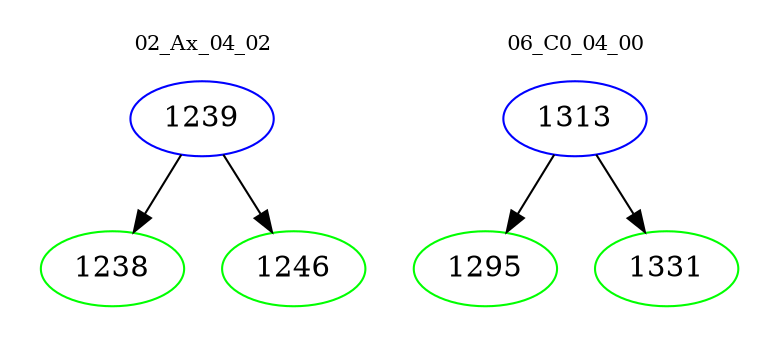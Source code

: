 digraph{
subgraph cluster_0 {
color = white
label = "02_Ax_04_02";
fontsize=10;
T0_1239 [label="1239", color="blue"]
T0_1239 -> T0_1238 [color="black"]
T0_1238 [label="1238", color="green"]
T0_1239 -> T0_1246 [color="black"]
T0_1246 [label="1246", color="green"]
}
subgraph cluster_1 {
color = white
label = "06_C0_04_00";
fontsize=10;
T1_1313 [label="1313", color="blue"]
T1_1313 -> T1_1295 [color="black"]
T1_1295 [label="1295", color="green"]
T1_1313 -> T1_1331 [color="black"]
T1_1331 [label="1331", color="green"]
}
}
